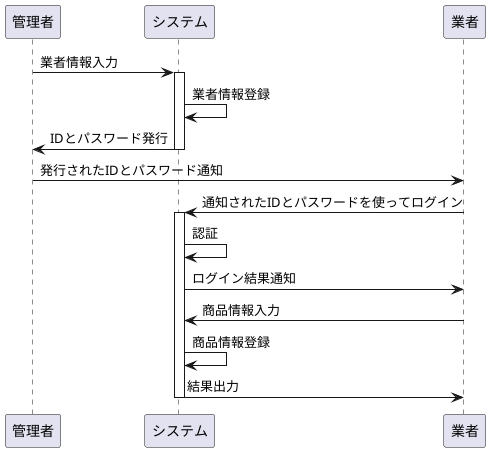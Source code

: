 @startuml RegisterTraders
participant "管理者" as Admin
participant "システム" as System
participant "業者" as Trader

Admin -> System: 業者情報入力
activate System
System -> System: 業者情報登録
System -> Admin: IDとパスワード発行
deactivate System
Admin -> Trader: 発行されたIDとパスワード通知

Trader -> System: 通知されたIDとパスワードを使ってログイン
activate System
System -> System: 認証
System -> Trader: ログイン結果通知

Trader -> System: 商品情報入力
System -> System: 商品情報登録
System -> Trader: 結果出力
deactivate System
@end
